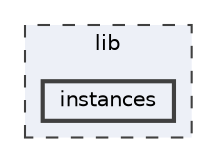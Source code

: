 digraph "lib/instances"
{
 // LATEX_PDF_SIZE
  bgcolor="transparent";
  edge [fontname=Helvetica,fontsize=10,labelfontname=Helvetica,labelfontsize=10];
  node [fontname=Helvetica,fontsize=10,shape=box,height=0.2,width=0.4];
  compound=true
  subgraph clusterdir_97aefd0d527b934f1d99a682da8fe6a9 {
    graph [ bgcolor="#edf0f7", pencolor="grey25", label="lib", fontname=Helvetica,fontsize=10 style="filled,dashed", URL="dir_97aefd0d527b934f1d99a682da8fe6a9.html",tooltip=""]
  dir_5c423fcbb564e7326f5e7e9876bd70e9 [label="instances", fillcolor="#edf0f7", color="grey25", style="filled,bold", URL="dir_5c423fcbb564e7326f5e7e9876bd70e9.html",tooltip=""];
  }
}
